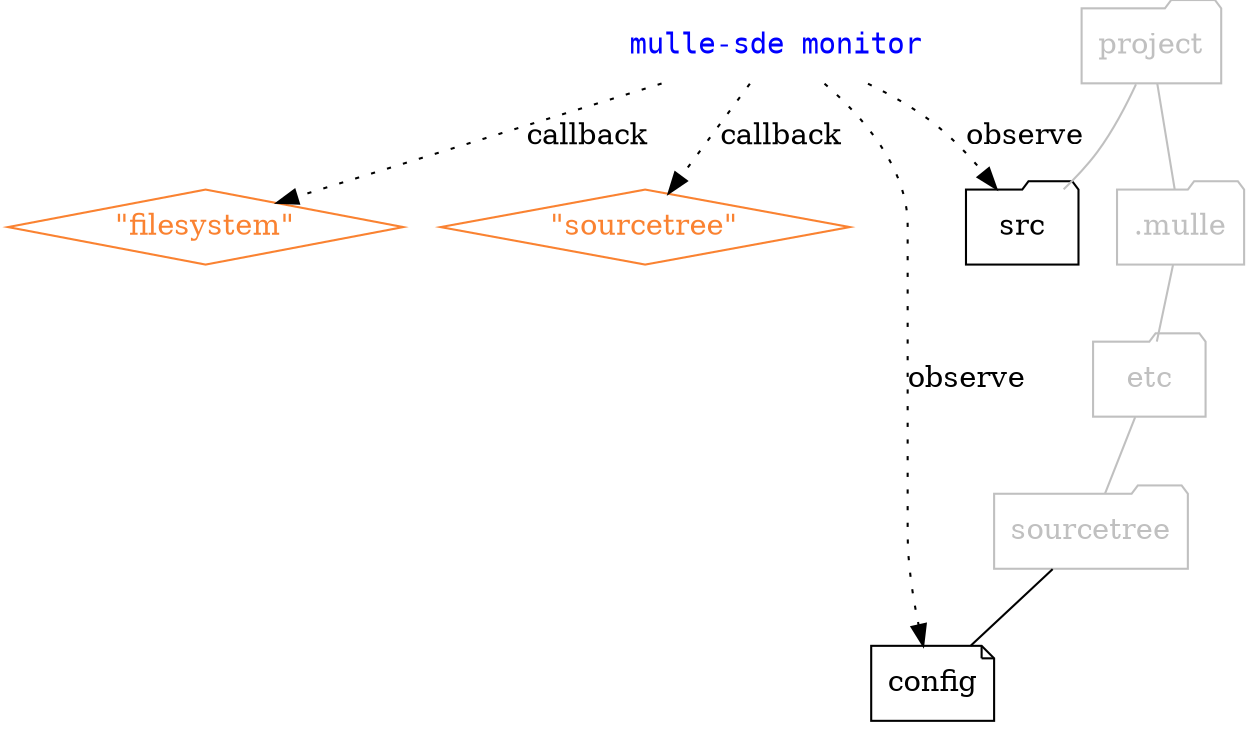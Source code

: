 digraph G {
    graph [rankdir = TD];

    node[shape=record];

    { rank = same; "mulle-sde monitor" };
    { rank = same; "src", ".mulle" };

    "project"            [ shape="folder", color="gray", fontcolor="gray"]
    "src"                [ shape="folder"]
    ".mulle"             [ shape="folder", color="gray", fontcolor="gray"]
    "etc"                [ shape="folder", color="gray", fontcolor="gray"]
    "sourcetree f"       [ label="sourcetree", shape="folder", color="gray", fontcolor="gray"]
    "config"             [ shape="note"]

    "project"            -> "src"           [ arrowhead="none", color="gray", fontcolor="gray"]
    "project"            -> ".mulle"        [ arrowhead="none", color="gray", fontcolor="gray"]
    ".mulle"             -> "etc"           [ arrowhead="none", color="gray", fontcolor="gray"]
    "etc"                -> "sourcetree f"  [ arrowhead="none", color="gray", fontcolor="gray"]
    "sourcetree f"       -> "config"        [ arrowhead="none" ]

    "filesystem"           [ shape="diamond", color="#fa8231", fontcolor="#fa8231", label="\"filesystem\"" ]
    "sourcetree"           [ shape="diamond", color="#fa8231", fontcolor="#fa8231", label="\"sourcetree\"" ]
    "mulle-sde monitor"    [ shape="none", fontname="monospace", fontcolor="blue"]

    "mulle-sde monitor"  -> "filesystem"  [ style="dotted", label="callback" ]
    "mulle-sde monitor"  -> "sourcetree"  [ style="dotted", label="callback" ]

    "mulle-sde monitor"  -> "src"    [ style="dotted", label="observe" ]
    "mulle-sde monitor"  -> "config" [ style="dotted", label="observe" ]
}
